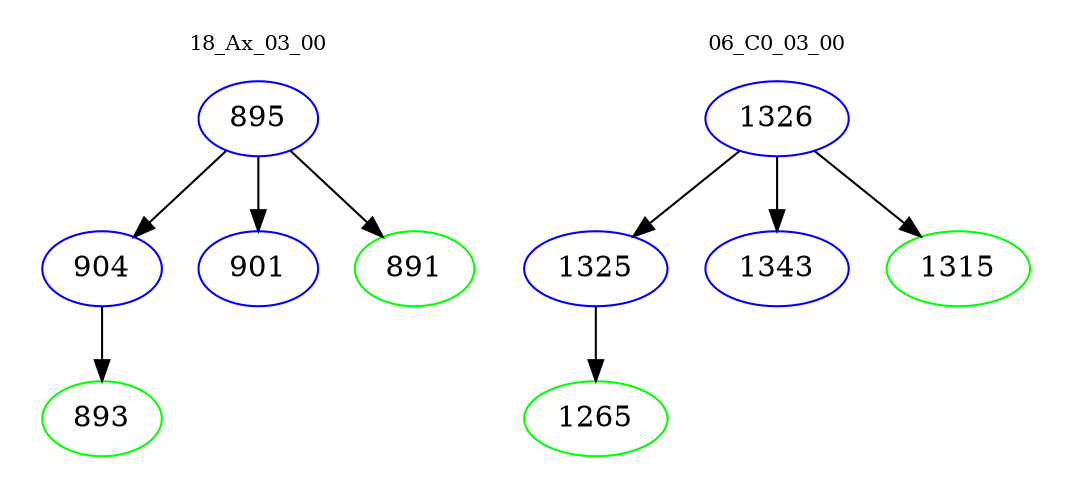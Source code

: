 digraph{
subgraph cluster_0 {
color = white
label = "18_Ax_03_00";
fontsize=10;
T0_895 [label="895", color="blue"]
T0_895 -> T0_904 [color="black"]
T0_904 [label="904", color="blue"]
T0_904 -> T0_893 [color="black"]
T0_893 [label="893", color="green"]
T0_895 -> T0_901 [color="black"]
T0_901 [label="901", color="blue"]
T0_895 -> T0_891 [color="black"]
T0_891 [label="891", color="green"]
}
subgraph cluster_1 {
color = white
label = "06_C0_03_00";
fontsize=10;
T1_1326 [label="1326", color="blue"]
T1_1326 -> T1_1325 [color="black"]
T1_1325 [label="1325", color="blue"]
T1_1325 -> T1_1265 [color="black"]
T1_1265 [label="1265", color="green"]
T1_1326 -> T1_1343 [color="black"]
T1_1343 [label="1343", color="blue"]
T1_1326 -> T1_1315 [color="black"]
T1_1315 [label="1315", color="green"]
}
}
